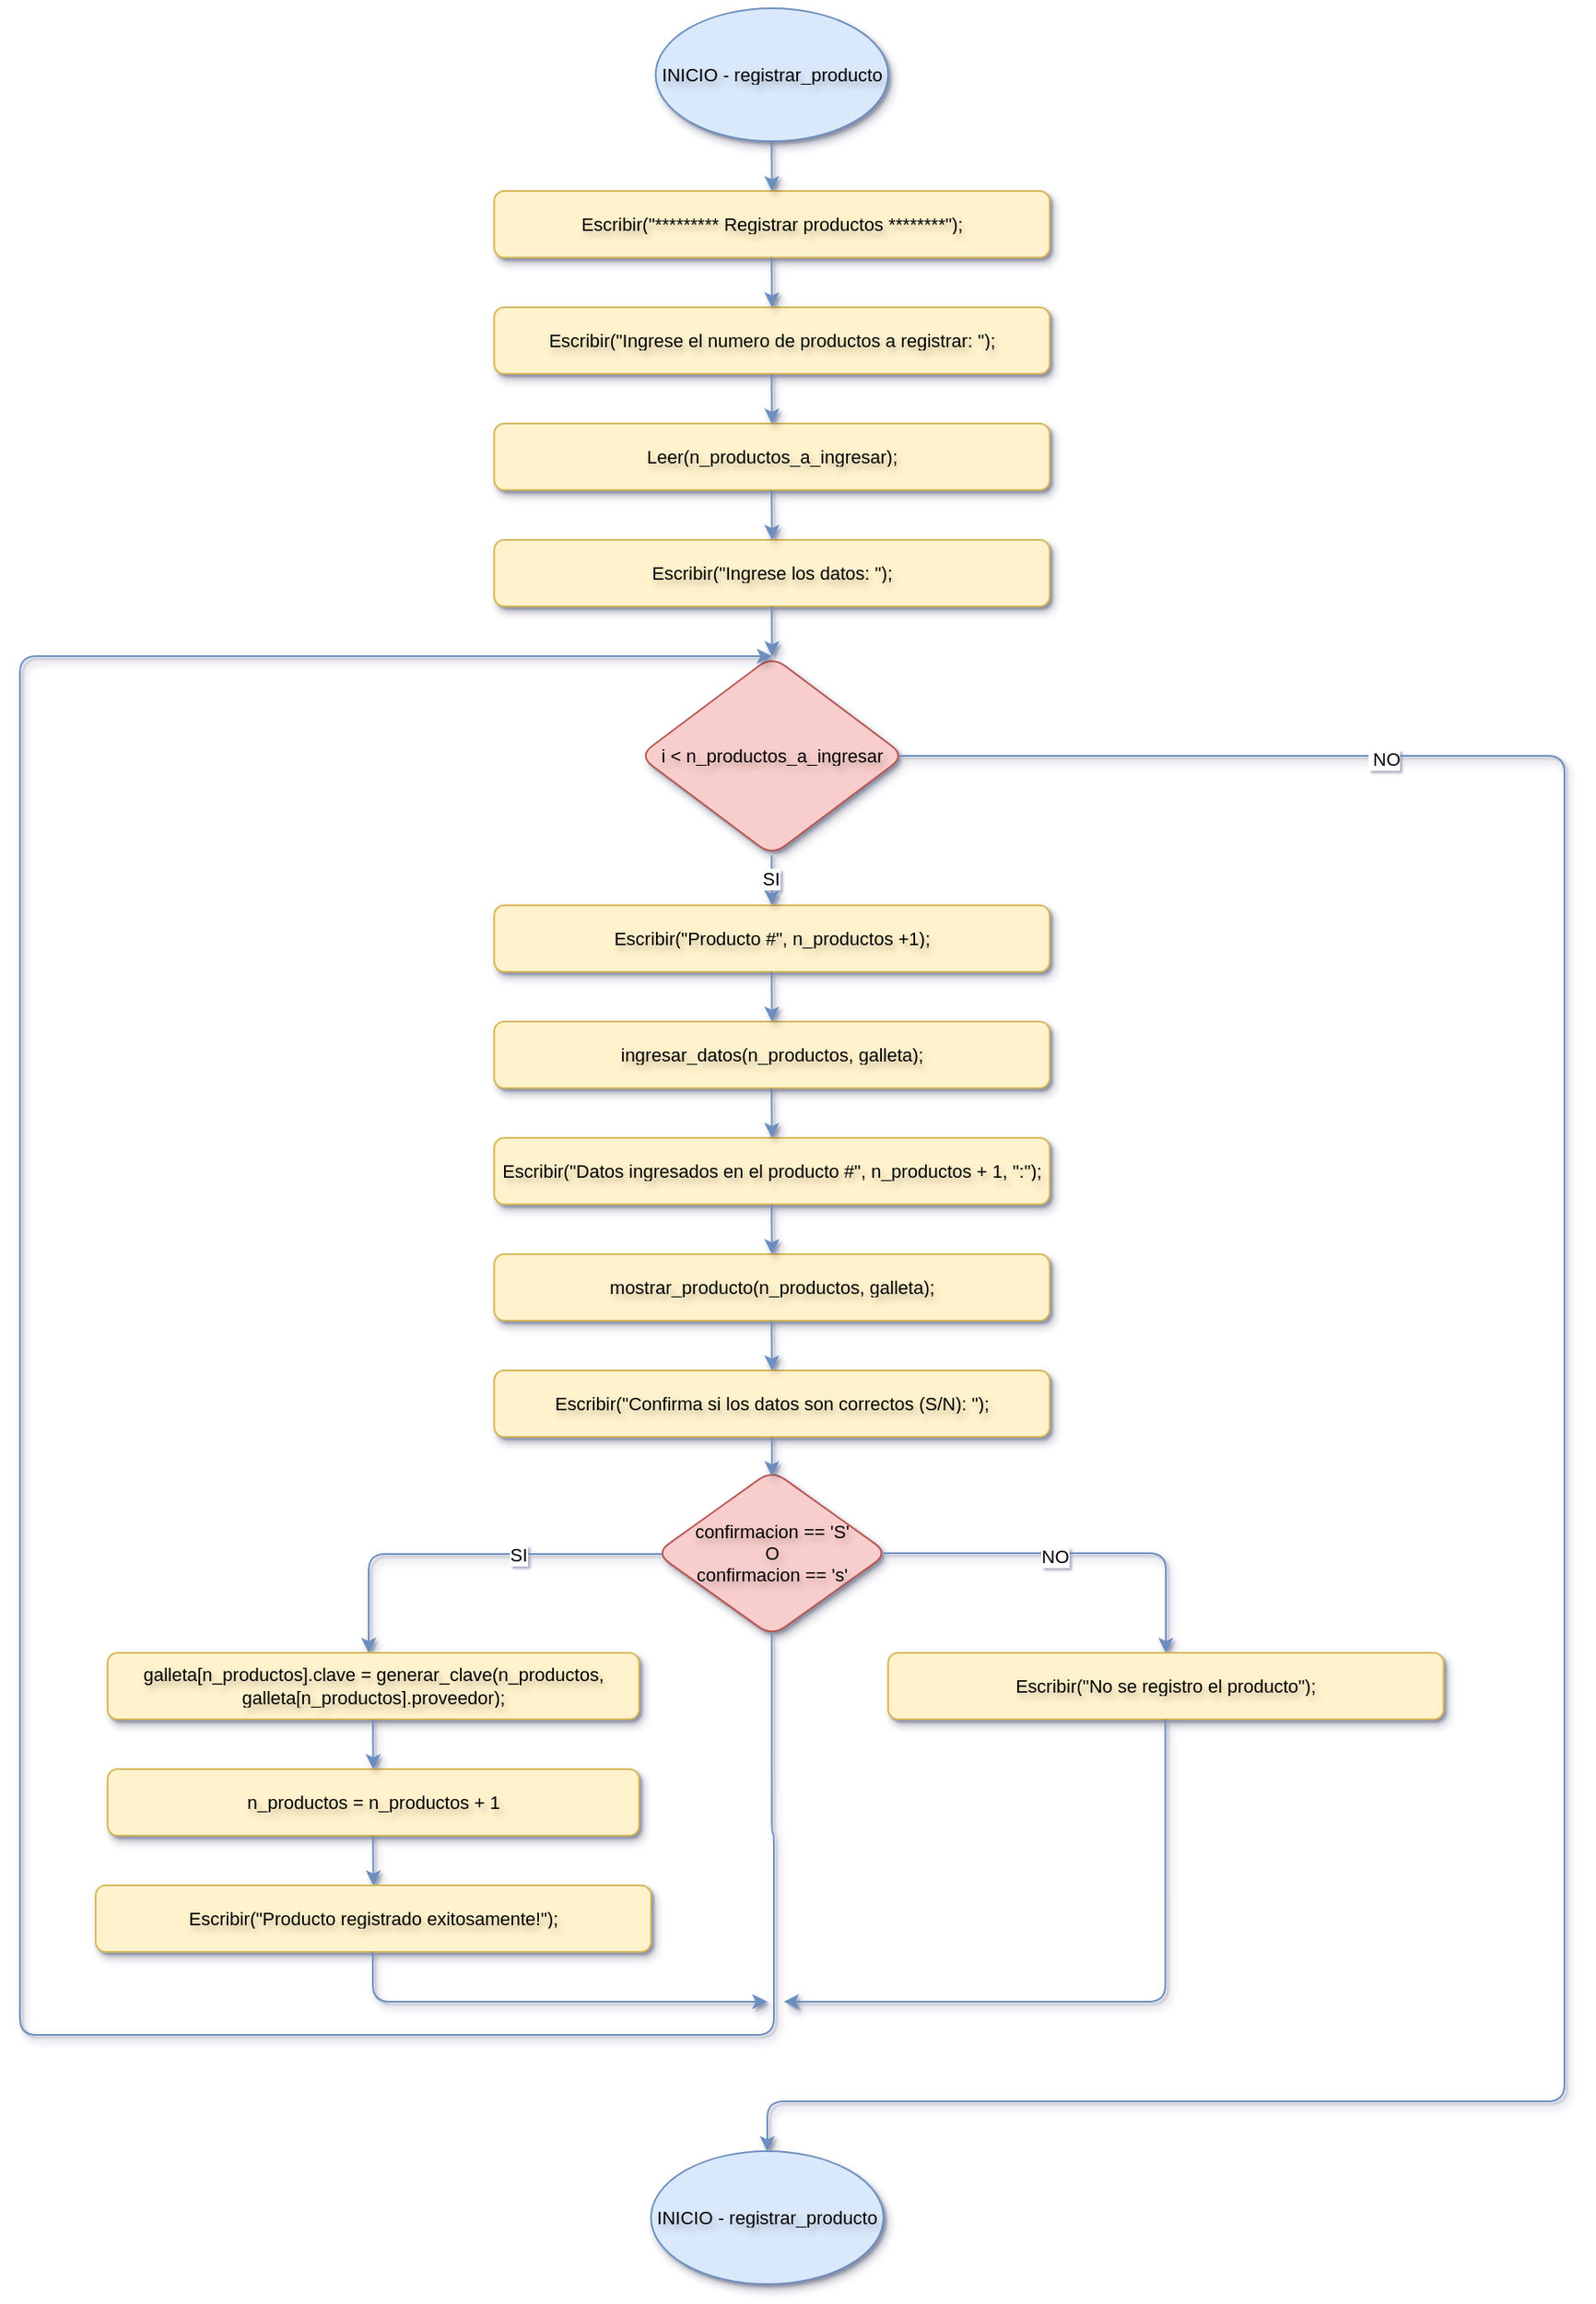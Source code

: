<mxfile version="25.0.2">
  <diagram name="Página-1" id="XoVfdVzmXT0FCT3dWPdM">
    <mxGraphModel dx="1702" dy="518" grid="1" gridSize="10" guides="1" tooltips="1" connect="1" arrows="1" fold="1" page="1" pageScale="1" pageWidth="827" pageHeight="1169" background="none" math="0" shadow="1">
      <root>
        <mxCell id="0" />
        <mxCell id="1" parent="0" />
        <mxCell id="gqJFN9A-wY2o9Y6DUlTp-1" value="INICIO - registrar_producto" style="ellipse;whiteSpace=wrap;rounded=1;fillColor=#dae8fc;strokeColor=#6c8ebf;textShadow=1;strokeWidth=1;shadow=1;html=1;horizontal=1;fontSize=11;fontStyle=0;spacing=2;" parent="1" vertex="1">
          <mxGeometry x="332.8" y="20" width="140" height="80" as="geometry" />
        </mxCell>
        <mxCell id="gqJFN9A-wY2o9Y6DUlTp-11" value="Escribir(&quot;********* Registrar productos ********&quot;);" style="rounded=1;whiteSpace=wrap;fillColor=#fff2cc;strokeColor=#d6b656;textShadow=1;strokeWidth=1;shadow=1;html=1;horizontal=1;fontSize=11;fontStyle=0;spacing=2;" parent="1" vertex="1">
          <mxGeometry x="235.6" y="130" width="334.4" height="40" as="geometry" />
        </mxCell>
        <mxCell id="gqJFN9A-wY2o9Y6DUlTp-24" value="" style="edgeStyle=orthogonalEdgeStyle;rounded=1;orthogonalLoop=1;jettySize=auto;fillColor=#dae8fc;strokeColor=#6c8ebf;textShadow=1;strokeWidth=1;shadow=1;html=1;horizontal=1;fontSize=11;fontStyle=0;spacing=2;exitX=0.5;exitY=1;exitDx=0;exitDy=0;" parent="1" edge="1">
          <mxGeometry relative="1" as="geometry">
            <mxPoint x="402.59" y="100" as="sourcePoint" />
            <mxPoint x="402.8" y="130" as="targetPoint" />
          </mxGeometry>
        </mxCell>
        <mxCell id="v9uKrOlxw0CcSmxydKH0-2" value="" style="edgeStyle=orthogonalEdgeStyle;rounded=1;orthogonalLoop=1;jettySize=auto;fillColor=#dae8fc;strokeColor=#6c8ebf;textShadow=1;strokeWidth=1;shadow=1;html=1;horizontal=1;fontSize=11;fontStyle=0;spacing=2;exitX=0.5;exitY=1;exitDx=0;exitDy=0;" parent="1" edge="1">
          <mxGeometry relative="1" as="geometry">
            <mxPoint x="402.63" y="470" as="sourcePoint" />
            <mxPoint x="402.84" y="500" as="targetPoint" />
          </mxGeometry>
        </mxCell>
        <mxCell id="PQLrcjKw0SPNk92803Bu-1" value="Escribir(&quot;Ingrese el numero de productos a registrar: &quot;);" style="rounded=1;whiteSpace=wrap;fillColor=#fff2cc;strokeColor=#d6b656;textShadow=1;strokeWidth=1;shadow=1;html=1;horizontal=1;fontSize=11;fontStyle=0;spacing=2;" parent="1" vertex="1">
          <mxGeometry x="235.6" y="200" width="334.4" height="40" as="geometry" />
        </mxCell>
        <mxCell id="PQLrcjKw0SPNk92803Bu-2" value="" style="edgeStyle=orthogonalEdgeStyle;rounded=1;orthogonalLoop=1;jettySize=auto;fillColor=#dae8fc;strokeColor=#6c8ebf;textShadow=1;strokeWidth=1;shadow=1;html=1;horizontal=1;fontSize=11;fontStyle=0;spacing=2;exitX=0.5;exitY=1;exitDx=0;exitDy=0;" parent="1" edge="1">
          <mxGeometry relative="1" as="geometry">
            <mxPoint x="402.59" y="170" as="sourcePoint" />
            <mxPoint x="402.8" y="200" as="targetPoint" />
          </mxGeometry>
        </mxCell>
        <mxCell id="PQLrcjKw0SPNk92803Bu-3" value="Leer(n_productos_a_ingresar);" style="rounded=1;whiteSpace=wrap;fillColor=#fff2cc;strokeColor=#d6b656;textShadow=1;strokeWidth=1;shadow=1;html=1;horizontal=1;fontSize=11;fontStyle=0;spacing=2;" parent="1" vertex="1">
          <mxGeometry x="235.6" y="270" width="334.4" height="40" as="geometry" />
        </mxCell>
        <mxCell id="PQLrcjKw0SPNk92803Bu-4" value="" style="edgeStyle=orthogonalEdgeStyle;rounded=1;orthogonalLoop=1;jettySize=auto;fillColor=#dae8fc;strokeColor=#6c8ebf;textShadow=1;strokeWidth=1;shadow=1;html=1;horizontal=1;fontSize=11;fontStyle=0;spacing=2;exitX=0.5;exitY=1;exitDx=0;exitDy=0;" parent="1" edge="1">
          <mxGeometry relative="1" as="geometry">
            <mxPoint x="402.59" y="240" as="sourcePoint" />
            <mxPoint x="402.8" y="270" as="targetPoint" />
          </mxGeometry>
        </mxCell>
        <mxCell id="PQLrcjKw0SPNk92803Bu-7" value="Escribir(&quot;Ingrese los datos: &quot;);" style="rounded=1;whiteSpace=wrap;fillColor=#fff2cc;strokeColor=#d6b656;textShadow=1;strokeWidth=1;shadow=1;html=1;horizontal=1;fontSize=11;fontStyle=0;spacing=2;" parent="1" vertex="1">
          <mxGeometry x="235.6" y="340" width="334.4" height="40" as="geometry" />
        </mxCell>
        <mxCell id="PQLrcjKw0SPNk92803Bu-8" value="" style="edgeStyle=orthogonalEdgeStyle;rounded=1;orthogonalLoop=1;jettySize=auto;fillColor=#dae8fc;strokeColor=#6c8ebf;textShadow=1;strokeWidth=1;shadow=1;html=1;horizontal=1;fontSize=11;fontStyle=0;spacing=2;exitX=0.5;exitY=1;exitDx=0;exitDy=0;" parent="1" edge="1">
          <mxGeometry relative="1" as="geometry">
            <mxPoint x="402.59" y="310" as="sourcePoint" />
            <mxPoint x="402.8" y="340" as="targetPoint" />
          </mxGeometry>
        </mxCell>
        <mxCell id="PQLrcjKw0SPNk92803Bu-9" value="" style="edgeStyle=orthogonalEdgeStyle;rounded=1;orthogonalLoop=1;jettySize=auto;fillColor=#dae8fc;strokeColor=#6c8ebf;textShadow=1;strokeWidth=1;shadow=1;html=1;horizontal=1;fontSize=11;fontStyle=0;spacing=2;exitX=0.5;exitY=1;exitDx=0;exitDy=0;" parent="1" edge="1">
          <mxGeometry relative="1" as="geometry">
            <mxPoint x="402.63" y="380" as="sourcePoint" />
            <mxPoint x="402.84" y="410" as="targetPoint" />
          </mxGeometry>
        </mxCell>
        <mxCell id="PQLrcjKw0SPNk92803Bu-10" value="i &amp;lt; n_productos_a_ingresar" style="rhombus;whiteSpace=wrap;rounded=1;fillColor=#f8cecc;strokeColor=#b85450;textShadow=1;strokeWidth=1;shadow=1;html=1;horizontal=1;fontSize=11;fontStyle=0;spacing=2;" parent="1" vertex="1">
          <mxGeometry x="322.8" y="410" width="160" height="120" as="geometry" />
        </mxCell>
        <mxCell id="PQLrcjKw0SPNk92803Bu-11" value="" style="edgeStyle=orthogonalEdgeStyle;rounded=1;orthogonalLoop=1;jettySize=auto;fillColor=#dae8fc;strokeColor=#6c8ebf;textShadow=1;strokeWidth=1;shadow=1;html=1;horizontal=1;fontSize=11;fontStyle=0;spacing=2;exitX=1;exitY=0.5;exitDx=0;exitDy=0;entryX=0.5;entryY=0;entryDx=0;entryDy=0;" parent="1" target="JG8EjwA68Vt5j2I3WxTG-17" edge="1">
          <mxGeometry relative="1" as="geometry">
            <mxPoint x="479.8" y="470" as="sourcePoint" />
            <mxPoint x="400" y="1260" as="targetPoint" />
            <Array as="points">
              <mxPoint x="880" y="470" />
              <mxPoint x="880" y="1280" />
              <mxPoint x="400" y="1280" />
            </Array>
          </mxGeometry>
        </mxCell>
        <mxCell id="JG8EjwA68Vt5j2I3WxTG-15" value="&amp;nbsp;NO" style="edgeLabel;html=1;align=center;verticalAlign=middle;resizable=0;points=[];" parent="PQLrcjKw0SPNk92803Bu-11" vertex="1" connectable="0">
          <mxGeometry x="-0.662" y="-2" relative="1" as="geometry">
            <mxPoint as="offset" />
          </mxGeometry>
        </mxCell>
        <mxCell id="PQLrcjKw0SPNk92803Bu-17" value="Escribir(&quot;Producto #&quot;, n_productos +1);" style="rounded=1;whiteSpace=wrap;fillColor=#fff2cc;strokeColor=#d6b656;textShadow=1;strokeWidth=1;shadow=1;html=1;horizontal=1;fontSize=11;fontStyle=0;spacing=2;" parent="1" vertex="1">
          <mxGeometry x="235.6" y="560" width="334.4" height="40" as="geometry" />
        </mxCell>
        <mxCell id="PQLrcjKw0SPNk92803Bu-18" value="" style="edgeStyle=orthogonalEdgeStyle;rounded=1;orthogonalLoop=1;jettySize=auto;fillColor=#dae8fc;strokeColor=#6c8ebf;textShadow=1;strokeWidth=1;shadow=1;html=1;horizontal=1;fontSize=11;fontStyle=0;spacing=2;exitX=0.5;exitY=1;exitDx=0;exitDy=0;" parent="1" edge="1">
          <mxGeometry relative="1" as="geometry">
            <mxPoint x="402.59" y="530" as="sourcePoint" />
            <mxPoint x="402.8" y="560" as="targetPoint" />
          </mxGeometry>
        </mxCell>
        <mxCell id="JG8EjwA68Vt5j2I3WxTG-16" value="SI" style="edgeLabel;html=1;align=center;verticalAlign=middle;resizable=0;points=[];" parent="PQLrcjKw0SPNk92803Bu-18" vertex="1" connectable="0">
          <mxGeometry x="-0.097" y="-1" relative="1" as="geometry">
            <mxPoint as="offset" />
          </mxGeometry>
        </mxCell>
        <mxCell id="PQLrcjKw0SPNk92803Bu-19" value="ingresar_datos(n_productos, galleta);" style="rounded=1;whiteSpace=wrap;fillColor=#fff2cc;strokeColor=#d6b656;textShadow=1;strokeWidth=1;shadow=1;html=1;horizontal=1;fontSize=11;fontStyle=0;spacing=2;" parent="1" vertex="1">
          <mxGeometry x="235.6" y="630" width="334.4" height="40" as="geometry" />
        </mxCell>
        <mxCell id="PQLrcjKw0SPNk92803Bu-20" value="" style="edgeStyle=orthogonalEdgeStyle;rounded=1;orthogonalLoop=1;jettySize=auto;fillColor=#dae8fc;strokeColor=#6c8ebf;textShadow=1;strokeWidth=1;shadow=1;html=1;horizontal=1;fontSize=11;fontStyle=0;spacing=2;exitX=0.5;exitY=1;exitDx=0;exitDy=0;" parent="1" edge="1">
          <mxGeometry relative="1" as="geometry">
            <mxPoint x="402.59" y="600" as="sourcePoint" />
            <mxPoint x="402.8" y="630" as="targetPoint" />
          </mxGeometry>
        </mxCell>
        <mxCell id="PQLrcjKw0SPNk92803Bu-21" value="Escribir(&quot;Datos ingresados en el producto #&quot;, n_productos + 1, &quot;:&quot;);" style="rounded=1;whiteSpace=wrap;fillColor=#fff2cc;strokeColor=#d6b656;textShadow=1;strokeWidth=1;shadow=1;html=1;horizontal=1;fontSize=11;fontStyle=0;spacing=2;" parent="1" vertex="1">
          <mxGeometry x="235.6" y="700" width="334.4" height="40" as="geometry" />
        </mxCell>
        <mxCell id="PQLrcjKw0SPNk92803Bu-22" value="" style="edgeStyle=orthogonalEdgeStyle;rounded=1;orthogonalLoop=1;jettySize=auto;fillColor=#dae8fc;strokeColor=#6c8ebf;textShadow=1;strokeWidth=1;shadow=1;html=1;horizontal=1;fontSize=11;fontStyle=0;spacing=2;exitX=0.5;exitY=1;exitDx=0;exitDy=0;" parent="1" edge="1">
          <mxGeometry relative="1" as="geometry">
            <mxPoint x="402.59" y="670" as="sourcePoint" />
            <mxPoint x="402.8" y="700" as="targetPoint" />
          </mxGeometry>
        </mxCell>
        <mxCell id="PQLrcjKw0SPNk92803Bu-23" value="mostrar_producto(n_productos, galleta);" style="rounded=1;whiteSpace=wrap;fillColor=#fff2cc;strokeColor=#d6b656;textShadow=1;strokeWidth=1;shadow=1;html=1;horizontal=1;fontSize=11;fontStyle=0;spacing=2;" parent="1" vertex="1">
          <mxGeometry x="235.6" y="770" width="334.4" height="40" as="geometry" />
        </mxCell>
        <mxCell id="PQLrcjKw0SPNk92803Bu-24" value="" style="edgeStyle=orthogonalEdgeStyle;rounded=1;orthogonalLoop=1;jettySize=auto;fillColor=#dae8fc;strokeColor=#6c8ebf;textShadow=1;strokeWidth=1;shadow=1;html=1;horizontal=1;fontSize=11;fontStyle=0;spacing=2;exitX=0.5;exitY=1;exitDx=0;exitDy=0;" parent="1" edge="1">
          <mxGeometry relative="1" as="geometry">
            <mxPoint x="402.59" y="740" as="sourcePoint" />
            <mxPoint x="402.8" y="770" as="targetPoint" />
          </mxGeometry>
        </mxCell>
        <mxCell id="PQLrcjKw0SPNk92803Bu-25" value="Escribir(&quot;Confirma si los datos son correctos (S/N): &quot;);" style="rounded=1;whiteSpace=wrap;fillColor=#fff2cc;strokeColor=#d6b656;textShadow=1;strokeWidth=1;shadow=1;html=1;horizontal=1;fontSize=11;fontStyle=0;spacing=2;" parent="1" vertex="1">
          <mxGeometry x="235.6" y="840" width="334.4" height="40" as="geometry" />
        </mxCell>
        <mxCell id="PQLrcjKw0SPNk92803Bu-26" value="" style="edgeStyle=orthogonalEdgeStyle;rounded=1;orthogonalLoop=1;jettySize=auto;fillColor=#dae8fc;strokeColor=#6c8ebf;textShadow=1;strokeWidth=1;shadow=1;html=1;horizontal=1;fontSize=11;fontStyle=0;spacing=2;exitX=0.5;exitY=1;exitDx=0;exitDy=0;" parent="1" edge="1">
          <mxGeometry relative="1" as="geometry">
            <mxPoint x="402.59" y="810" as="sourcePoint" />
            <mxPoint x="402.8" y="840" as="targetPoint" />
          </mxGeometry>
        </mxCell>
        <mxCell id="cXWjLIOsoKRXoAWc8K2a-2" value="confirmacion == &#39;S&#39;&lt;div&gt;O&lt;/div&gt;&lt;div&gt;confirmacion == &#39;s&#39;&lt;/div&gt;" style="rhombus;whiteSpace=wrap;rounded=1;fillColor=#f8cecc;strokeColor=#b85450;textShadow=1;strokeWidth=1;shadow=1;html=1;horizontal=1;fontSize=11;fontStyle=0;spacing=2;" parent="1" vertex="1">
          <mxGeometry x="332.8" y="900" width="140" height="100" as="geometry" />
        </mxCell>
        <mxCell id="cXWjLIOsoKRXoAWc8K2a-3" value="" style="edgeStyle=orthogonalEdgeStyle;rounded=1;orthogonalLoop=1;jettySize=auto;entryX=0.5;entryY=0.036;entryDx=0;entryDy=0;entryPerimeter=0;fillColor=#dae8fc;strokeColor=#6c8ebf;textShadow=1;strokeWidth=1;shadow=1;html=1;horizontal=1;fontSize=11;fontStyle=0;spacing=2;exitX=0.5;exitY=1;exitDx=0;exitDy=0;" parent="1" target="cXWjLIOsoKRXoAWc8K2a-2" edge="1">
          <mxGeometry relative="1" as="geometry">
            <mxPoint x="402.8" y="880" as="sourcePoint" />
          </mxGeometry>
        </mxCell>
        <mxCell id="cXWjLIOsoKRXoAWc8K2a-4" value="" style="edgeStyle=orthogonalEdgeStyle;rounded=1;orthogonalLoop=1;jettySize=auto;fillColor=#dae8fc;strokeColor=#6c8ebf;textShadow=1;strokeWidth=1;shadow=1;html=1;horizontal=1;fontSize=11;fontStyle=0;spacing=2;exitX=1;exitY=0.5;exitDx=0;exitDy=0;" parent="1" edge="1">
          <mxGeometry x="0.388" y="110" relative="1" as="geometry">
            <mxPoint x="640" y="1010" as="targetPoint" />
            <mxPoint x="469.8" y="950" as="sourcePoint" />
            <Array as="points">
              <mxPoint x="640" y="950" />
            </Array>
            <mxPoint as="offset" />
          </mxGeometry>
        </mxCell>
        <mxCell id="JG8EjwA68Vt5j2I3WxTG-10" value="NO" style="edgeLabel;html=1;align=center;verticalAlign=middle;resizable=0;points=[];" parent="cXWjLIOsoKRXoAWc8K2a-4" vertex="1" connectable="0">
          <mxGeometry x="-0.103" y="-2" relative="1" as="geometry">
            <mxPoint as="offset" />
          </mxGeometry>
        </mxCell>
        <mxCell id="cXWjLIOsoKRXoAWc8K2a-5" value="" style="edgeStyle=orthogonalEdgeStyle;rounded=1;orthogonalLoop=1;jettySize=auto;fillColor=#dae8fc;strokeColor=#6c8ebf;textShadow=1;strokeWidth=1;shadow=1;html=1;horizontal=1;fontSize=11;fontStyle=0;spacing=2;exitX=0.021;exitY=0.505;exitDx=0;exitDy=0;exitPerimeter=0;" parent="1" edge="1">
          <mxGeometry x="0.388" y="110" relative="1" as="geometry">
            <mxPoint x="160" y="1010" as="targetPoint" />
            <mxPoint x="336.74" y="950.5" as="sourcePoint" />
            <mxPoint as="offset" />
            <Array as="points">
              <mxPoint x="160" y="950" />
              <mxPoint x="160" y="1010" />
            </Array>
          </mxGeometry>
        </mxCell>
        <mxCell id="JG8EjwA68Vt5j2I3WxTG-3" value="SI" style="edgeLabel;html=1;align=center;verticalAlign=middle;resizable=0;points=[];" parent="cXWjLIOsoKRXoAWc8K2a-5" vertex="1" connectable="0">
          <mxGeometry x="-0.262" relative="1" as="geometry">
            <mxPoint as="offset" />
          </mxGeometry>
        </mxCell>
        <mxCell id="cXWjLIOsoKRXoAWc8K2a-6" value="galleta[n_productos].clave = generar_clave(n_productos, &lt;br/&gt;galleta[n_productos].proveedor);" style="rounded=1;whiteSpace=wrap;fillColor=#fff2cc;strokeColor=#d6b656;textShadow=1;strokeWidth=1;shadow=1;html=1;horizontal=1;fontSize=11;fontStyle=0;spacing=2;" parent="1" vertex="1">
          <mxGeometry x="2.8" y="1010" width="320" height="40" as="geometry" />
        </mxCell>
        <mxCell id="cXWjLIOsoKRXoAWc8K2a-8" value="n_productos = n_productos + 1" style="rounded=1;whiteSpace=wrap;fillColor=#fff2cc;strokeColor=#d6b656;textShadow=1;strokeWidth=1;shadow=1;html=1;horizontal=1;fontSize=11;fontStyle=0;spacing=2;" parent="1" vertex="1">
          <mxGeometry x="2.8" y="1080" width="320" height="40" as="geometry" />
        </mxCell>
        <mxCell id="cXWjLIOsoKRXoAWc8K2a-10" value="" style="edgeStyle=orthogonalEdgeStyle;rounded=1;orthogonalLoop=1;jettySize=auto;fillColor=#dae8fc;strokeColor=#6c8ebf;textShadow=1;strokeWidth=1;shadow=1;html=1;horizontal=1;fontSize=11;fontStyle=0;spacing=2;exitX=0.5;exitY=1;exitDx=0;exitDy=0;" parent="1" edge="1">
          <mxGeometry relative="1" as="geometry">
            <mxPoint x="162.59" y="1120" as="sourcePoint" />
            <mxPoint x="162.8" y="1150" as="targetPoint" />
          </mxGeometry>
        </mxCell>
        <mxCell id="cXWjLIOsoKRXoAWc8K2a-11" value="" style="edgeStyle=orthogonalEdgeStyle;rounded=1;orthogonalLoop=1;jettySize=auto;fillColor=#dae8fc;strokeColor=#6c8ebf;textShadow=1;strokeWidth=1;shadow=1;html=1;horizontal=1;fontSize=11;fontStyle=0;spacing=2;exitX=0.5;exitY=1;exitDx=0;exitDy=0;" parent="1" edge="1">
          <mxGeometry relative="1" as="geometry">
            <mxPoint x="162.52" y="1050" as="sourcePoint" />
            <mxPoint x="162.73" y="1080" as="targetPoint" />
          </mxGeometry>
        </mxCell>
        <mxCell id="JG8EjwA68Vt5j2I3WxTG-8" value="Escribir(&quot;Producto registrado exitosamente!&quot;);" style="rounded=1;whiteSpace=wrap;fillColor=#fff2cc;strokeColor=#d6b656;textShadow=1;strokeWidth=1;shadow=1;html=1;horizontal=1;fontSize=11;fontStyle=0;spacing=2;" parent="1" vertex="1">
          <mxGeometry x="-4.4" y="1150" width="334.4" height="40" as="geometry" />
        </mxCell>
        <mxCell id="JG8EjwA68Vt5j2I3WxTG-9" value="Escribir(&quot;No se registro el producto&quot;);" style="rounded=1;whiteSpace=wrap;fillColor=#fff2cc;strokeColor=#d6b656;textShadow=1;strokeWidth=1;shadow=1;html=1;horizontal=1;fontSize=11;fontStyle=0;spacing=2;" parent="1" vertex="1">
          <mxGeometry x="472.8" y="1010" width="334.4" height="40" as="geometry" />
        </mxCell>
        <mxCell id="JG8EjwA68Vt5j2I3WxTG-11" value="" style="edgeStyle=orthogonalEdgeStyle;rounded=1;orthogonalLoop=1;jettySize=auto;fillColor=#dae8fc;strokeColor=#6c8ebf;textShadow=1;strokeWidth=1;shadow=1;html=1;horizontal=1;fontSize=11;fontStyle=0;spacing=2;exitX=0.5;exitY=1;exitDx=0;exitDy=0;entryX=0.5;entryY=0;entryDx=0;entryDy=0;" parent="1" target="PQLrcjKw0SPNk92803Bu-10" edge="1">
          <mxGeometry relative="1" as="geometry">
            <mxPoint x="402.67" y="998" as="sourcePoint" />
            <mxPoint x="140" y="470" as="targetPoint" />
            <Array as="points">
              <mxPoint x="403" y="1119" />
              <mxPoint x="404" y="1119" />
              <mxPoint x="404" y="1240" />
              <mxPoint x="-50" y="1240" />
              <mxPoint x="-50" y="410" />
            </Array>
          </mxGeometry>
        </mxCell>
        <mxCell id="JG8EjwA68Vt5j2I3WxTG-17" value="INICIO - registrar_producto" style="ellipse;whiteSpace=wrap;rounded=1;fillColor=#dae8fc;strokeColor=#6c8ebf;textShadow=1;strokeWidth=1;shadow=1;html=1;horizontal=1;fontSize=11;fontStyle=0;spacing=2;" parent="1" vertex="1">
          <mxGeometry x="330" y="1310" width="140" height="80" as="geometry" />
        </mxCell>
        <mxCell id="JG8EjwA68Vt5j2I3WxTG-21" value="" style="edgeStyle=orthogonalEdgeStyle;rounded=1;orthogonalLoop=1;jettySize=auto;fillColor=#dae8fc;strokeColor=#6c8ebf;textShadow=1;strokeWidth=1;shadow=1;html=1;horizontal=1;fontSize=11;fontStyle=0;spacing=2;exitX=0.5;exitY=1;exitDx=0;exitDy=0;" parent="1" edge="1">
          <mxGeometry relative="1" as="geometry">
            <mxPoint x="162.49" y="1190" as="sourcePoint" />
            <mxPoint x="400" y="1220" as="targetPoint" />
            <Array as="points">
              <mxPoint x="163" y="1220" />
            </Array>
          </mxGeometry>
        </mxCell>
        <mxCell id="JG8EjwA68Vt5j2I3WxTG-23" value="" style="edgeStyle=orthogonalEdgeStyle;rounded=1;orthogonalLoop=1;jettySize=auto;fillColor=#dae8fc;strokeColor=#6c8ebf;textShadow=1;strokeWidth=1;shadow=1;html=1;horizontal=1;fontSize=11;fontStyle=0;spacing=2;exitX=0.5;exitY=1;exitDx=0;exitDy=0;" parent="1" edge="1">
          <mxGeometry relative="1" as="geometry">
            <mxPoint x="639.69" y="1050" as="sourcePoint" />
            <mxPoint x="410" y="1220" as="targetPoint" />
            <Array as="points">
              <mxPoint x="640" y="1220" />
            </Array>
          </mxGeometry>
        </mxCell>
      </root>
    </mxGraphModel>
  </diagram>
</mxfile>
